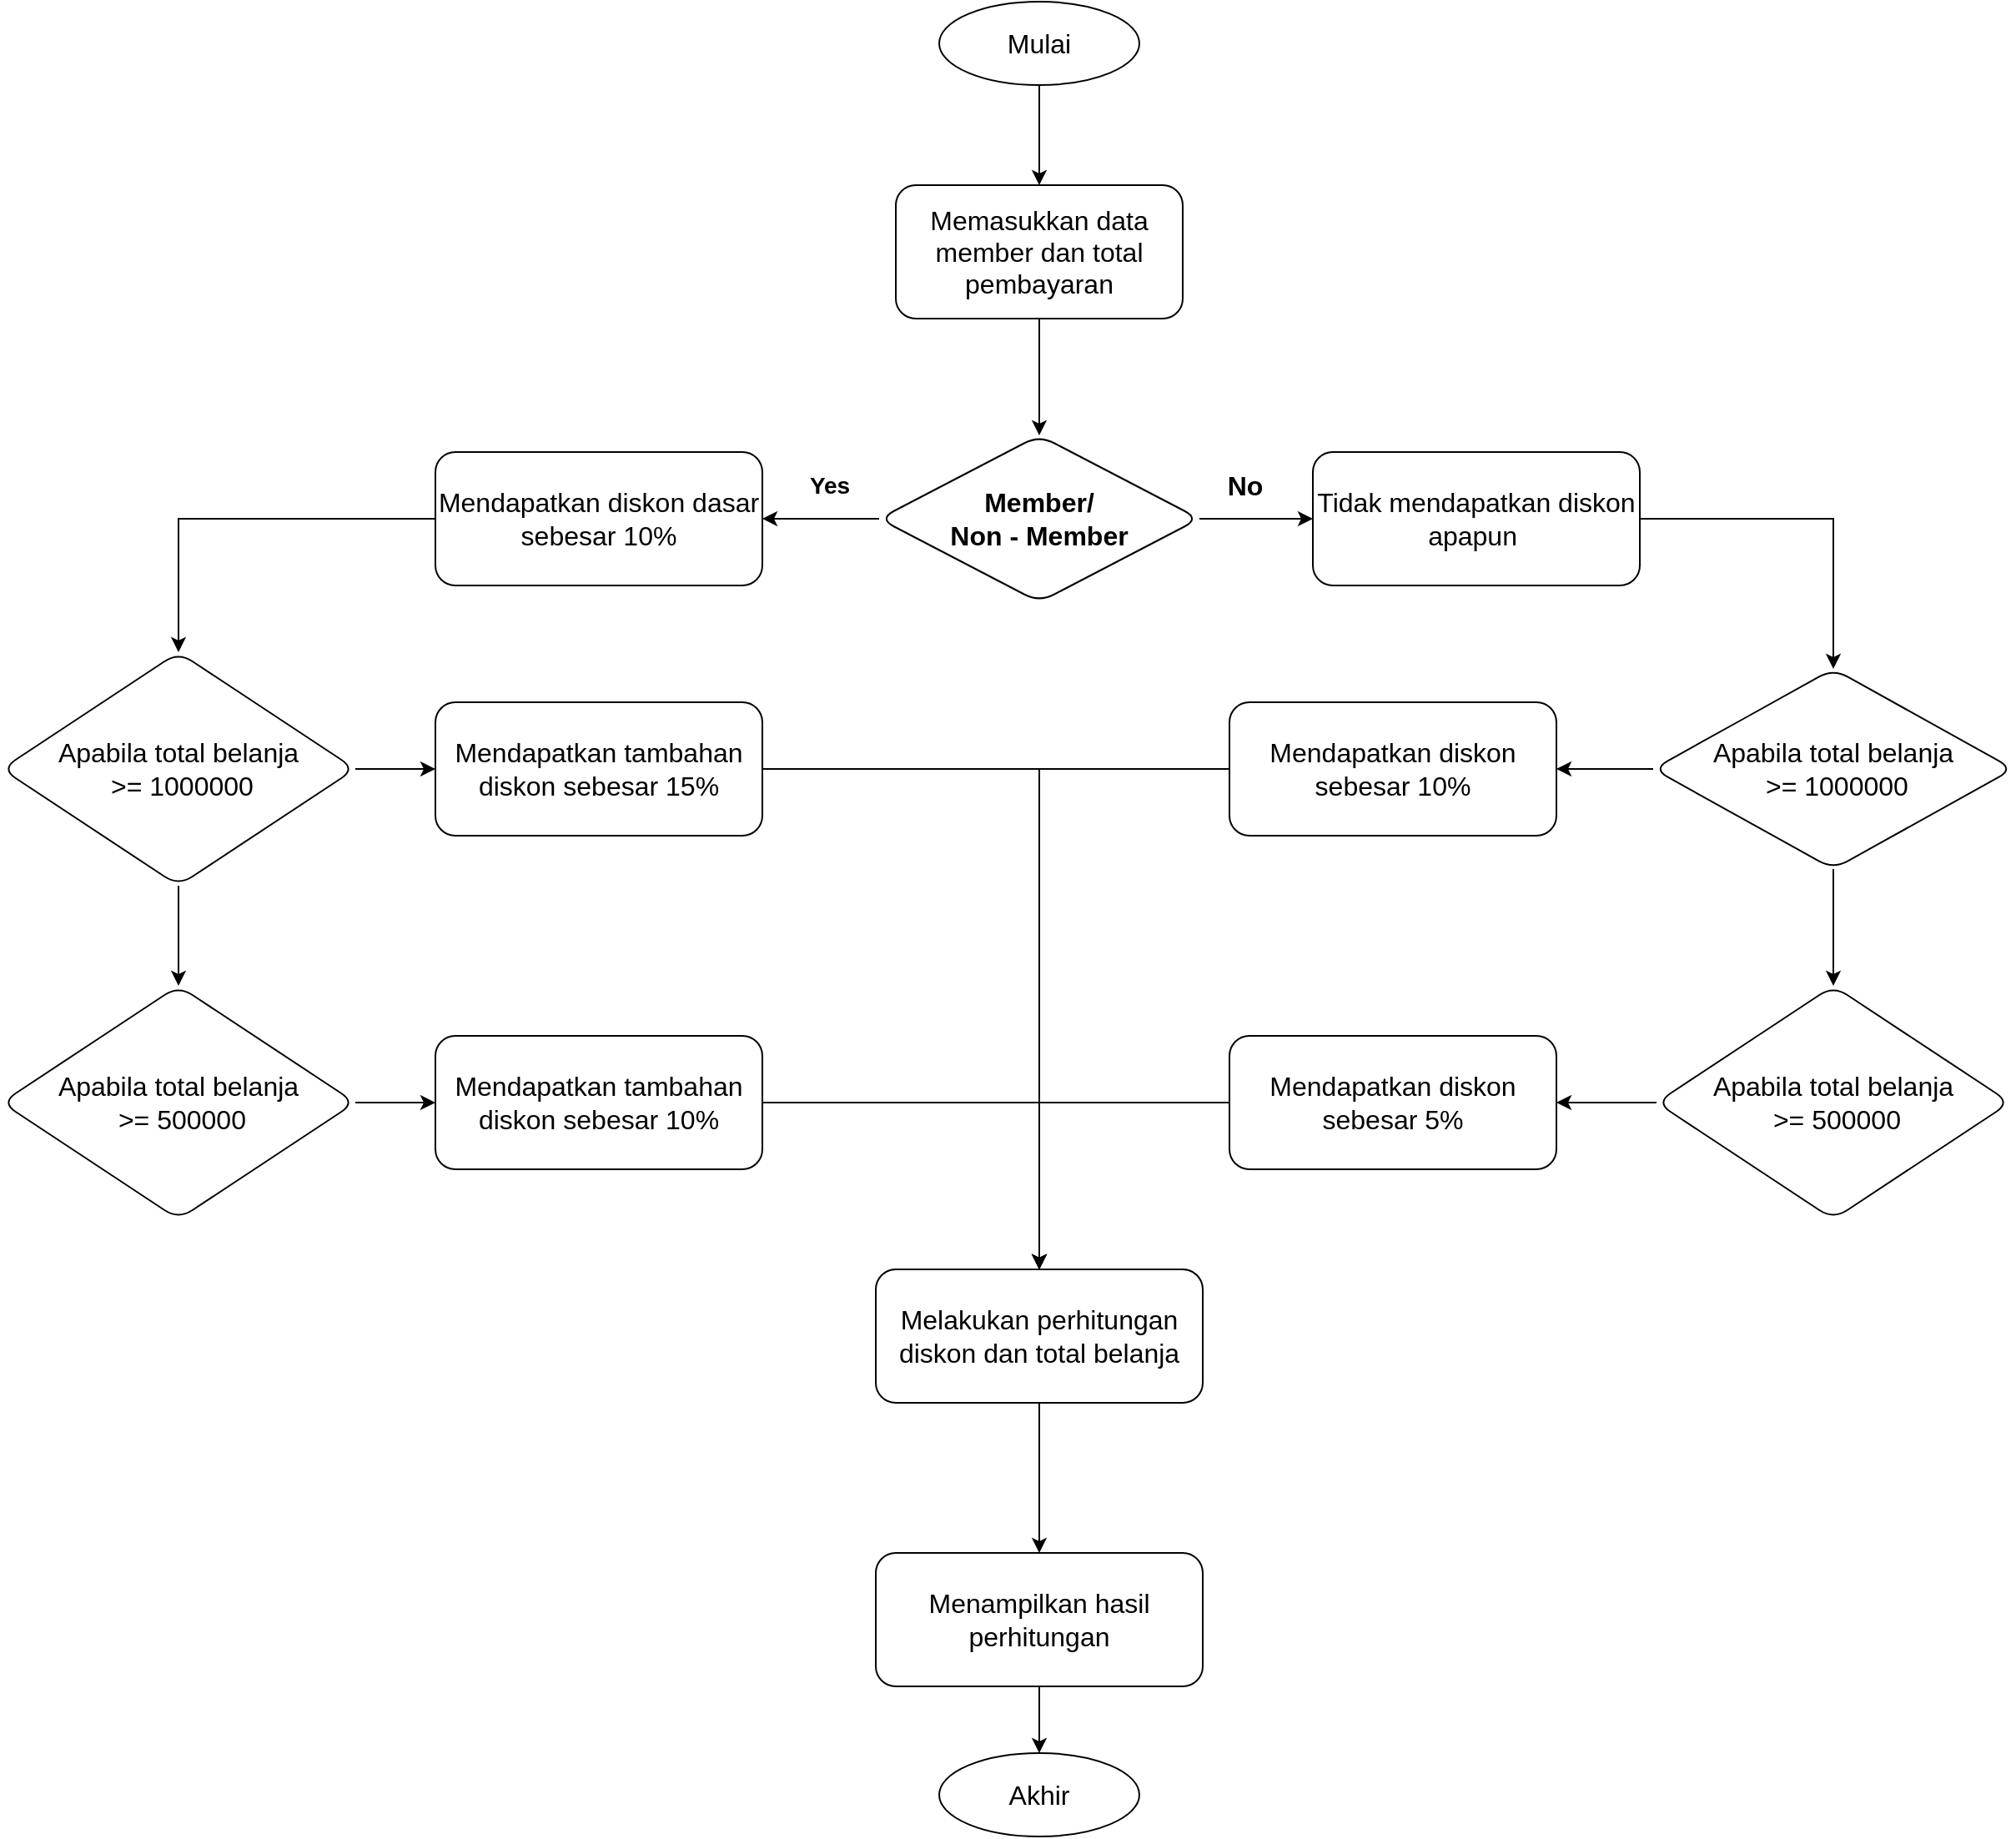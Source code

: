 <mxfile version="24.7.17">
  <diagram name="Page-1" id="t1b6WkI9nXQC_gaLFyF4">
    <mxGraphModel dx="1730" dy="468" grid="1" gridSize="10" guides="1" tooltips="1" connect="1" arrows="1" fold="1" page="1" pageScale="1" pageWidth="850" pageHeight="1100" math="0" shadow="0">
      <root>
        <mxCell id="0" />
        <mxCell id="1" parent="0" />
        <mxCell id="1jhcOZ9pX4drT5qEdhZK-1" value="" style="edgeStyle=orthogonalEdgeStyle;rounded=0;orthogonalLoop=1;jettySize=auto;html=1;" edge="1" parent="1" source="1jhcOZ9pX4drT5qEdhZK-2" target="1jhcOZ9pX4drT5qEdhZK-4">
          <mxGeometry relative="1" as="geometry" />
        </mxCell>
        <mxCell id="1jhcOZ9pX4drT5qEdhZK-2" value="Mulai" style="ellipse;whiteSpace=wrap;html=1;fontSize=16;" vertex="1" parent="1">
          <mxGeometry x="76" y="60" width="120" height="50" as="geometry" />
        </mxCell>
        <mxCell id="1jhcOZ9pX4drT5qEdhZK-3" value="" style="edgeStyle=orthogonalEdgeStyle;rounded=0;orthogonalLoop=1;jettySize=auto;html=1;" edge="1" parent="1" source="1jhcOZ9pX4drT5qEdhZK-4" target="1jhcOZ9pX4drT5qEdhZK-9">
          <mxGeometry relative="1" as="geometry" />
        </mxCell>
        <mxCell id="1jhcOZ9pX4drT5qEdhZK-4" value="Memasukkan data member dan total pembayaran" style="rounded=1;whiteSpace=wrap;html=1;fontSize=16;" vertex="1" parent="1">
          <mxGeometry x="50" y="170" width="172" height="80" as="geometry" />
        </mxCell>
        <mxCell id="1jhcOZ9pX4drT5qEdhZK-5" value="" style="edgeStyle=orthogonalEdgeStyle;rounded=0;orthogonalLoop=1;jettySize=auto;html=1;exitX=1;exitY=0.5;exitDx=0;exitDy=0;entryX=0;entryY=0.5;entryDx=0;entryDy=0;" edge="1" parent="1" source="1jhcOZ9pX4drT5qEdhZK-9" target="1jhcOZ9pX4drT5qEdhZK-20">
          <mxGeometry relative="1" as="geometry">
            <mxPoint x="320" y="370" as="targetPoint" />
          </mxGeometry>
        </mxCell>
        <mxCell id="1jhcOZ9pX4drT5qEdhZK-6" value="No" style="edgeLabel;html=1;align=center;verticalAlign=middle;resizable=0;points=[];fontSize=16;fontStyle=1" vertex="1" connectable="0" parent="1jhcOZ9pX4drT5qEdhZK-5">
          <mxGeometry x="-0.216" y="-3" relative="1" as="geometry">
            <mxPoint y="-23" as="offset" />
          </mxGeometry>
        </mxCell>
        <mxCell id="1jhcOZ9pX4drT5qEdhZK-7" value="" style="edgeStyle=orthogonalEdgeStyle;rounded=0;orthogonalLoop=1;jettySize=auto;html=1;entryX=1;entryY=0.5;entryDx=0;entryDy=0;" edge="1" parent="1" source="1jhcOZ9pX4drT5qEdhZK-9" target="1jhcOZ9pX4drT5qEdhZK-22">
          <mxGeometry relative="1" as="geometry">
            <mxPoint x="136" y="480" as="targetPoint" />
          </mxGeometry>
        </mxCell>
        <mxCell id="1jhcOZ9pX4drT5qEdhZK-8" value="Yes" style="edgeLabel;html=1;align=center;verticalAlign=middle;resizable=0;points=[];fontSize=14;fontStyle=1" vertex="1" connectable="0" parent="1jhcOZ9pX4drT5qEdhZK-7">
          <mxGeometry x="-0.178" y="-4" relative="1" as="geometry">
            <mxPoint x="-1" y="-16" as="offset" />
          </mxGeometry>
        </mxCell>
        <mxCell id="1jhcOZ9pX4drT5qEdhZK-9" value="&lt;b&gt;Member/&lt;/b&gt;&lt;div&gt;&lt;b&gt;Non - Member&lt;/b&gt;&lt;/div&gt;" style="rhombus;whiteSpace=wrap;html=1;fontSize=16;rounded=1;align=center;" vertex="1" parent="1">
          <mxGeometry x="40" y="320" width="192" height="100" as="geometry" />
        </mxCell>
        <mxCell id="1jhcOZ9pX4drT5qEdhZK-10" value="" style="edgeStyle=orthogonalEdgeStyle;rounded=0;orthogonalLoop=1;jettySize=auto;html=1;" edge="1" parent="1" source="1jhcOZ9pX4drT5qEdhZK-12" target="1jhcOZ9pX4drT5qEdhZK-14">
          <mxGeometry relative="1" as="geometry" />
        </mxCell>
        <mxCell id="1jhcOZ9pX4drT5qEdhZK-11" value="" style="edgeStyle=orthogonalEdgeStyle;rounded=0;orthogonalLoop=1;jettySize=auto;html=1;" edge="1" parent="1" source="1jhcOZ9pX4drT5qEdhZK-12" target="1jhcOZ9pX4drT5qEdhZK-16">
          <mxGeometry relative="1" as="geometry" />
        </mxCell>
        <mxCell id="1jhcOZ9pX4drT5qEdhZK-12" value="Apabila total belanja&lt;div&gt;&amp;nbsp;&amp;gt;=&lt;span style=&quot;background-color: initial;&quot;&gt;&amp;nbsp;1000000&lt;/span&gt;&lt;/div&gt;" style="rhombus;whiteSpace=wrap;html=1;fontSize=16;rounded=1;" vertex="1" parent="1">
          <mxGeometry x="-486" y="450.0" width="212" height="140" as="geometry" />
        </mxCell>
        <mxCell id="1jhcOZ9pX4drT5qEdhZK-13" value="" style="edgeStyle=orthogonalEdgeStyle;rounded=0;orthogonalLoop=1;jettySize=auto;html=1;" edge="1" parent="1" source="1jhcOZ9pX4drT5qEdhZK-14" target="1jhcOZ9pX4drT5qEdhZK-18">
          <mxGeometry relative="1" as="geometry" />
        </mxCell>
        <mxCell id="1jhcOZ9pX4drT5qEdhZK-14" value="Apabila total belanja&lt;div&gt;&amp;nbsp;&amp;gt;=&lt;span style=&quot;background-color: initial;&quot;&gt;&amp;nbsp;500000&lt;/span&gt;&lt;/div&gt;" style="rhombus;whiteSpace=wrap;html=1;fontSize=16;rounded=1;" vertex="1" parent="1">
          <mxGeometry x="-486" y="650" width="212" height="140" as="geometry" />
        </mxCell>
        <mxCell id="1jhcOZ9pX4drT5qEdhZK-15" style="edgeStyle=orthogonalEdgeStyle;rounded=0;orthogonalLoop=1;jettySize=auto;html=1;" edge="1" parent="1" source="1jhcOZ9pX4drT5qEdhZK-16" target="1jhcOZ9pX4drT5qEdhZK-29">
          <mxGeometry relative="1" as="geometry" />
        </mxCell>
        <mxCell id="1jhcOZ9pX4drT5qEdhZK-16" value="Mendapatkan tambahan diskon sebesar 15%" style="whiteSpace=wrap;html=1;fontSize=16;rounded=1;" vertex="1" parent="1">
          <mxGeometry x="-226" y="480.0" width="196" height="80" as="geometry" />
        </mxCell>
        <mxCell id="1jhcOZ9pX4drT5qEdhZK-17" style="edgeStyle=orthogonalEdgeStyle;rounded=0;orthogonalLoop=1;jettySize=auto;html=1;entryX=0.5;entryY=0;entryDx=0;entryDy=0;" edge="1" parent="1" source="1jhcOZ9pX4drT5qEdhZK-18" target="1jhcOZ9pX4drT5qEdhZK-29">
          <mxGeometry relative="1" as="geometry" />
        </mxCell>
        <mxCell id="1jhcOZ9pX4drT5qEdhZK-18" value="Mendapatkan tambahan diskon sebesar 10%" style="whiteSpace=wrap;html=1;fontSize=16;rounded=1;" vertex="1" parent="1">
          <mxGeometry x="-226" y="680" width="196" height="80" as="geometry" />
        </mxCell>
        <mxCell id="1jhcOZ9pX4drT5qEdhZK-19" value="" style="edgeStyle=orthogonalEdgeStyle;rounded=0;orthogonalLoop=1;jettySize=auto;html=1;exitX=1;exitY=0.5;exitDx=0;exitDy=0;" edge="1" parent="1" source="1jhcOZ9pX4drT5qEdhZK-20" target="1jhcOZ9pX4drT5qEdhZK-25">
          <mxGeometry relative="1" as="geometry">
            <mxPoint x="586" y="410" as="sourcePoint" />
          </mxGeometry>
        </mxCell>
        <mxCell id="1jhcOZ9pX4drT5qEdhZK-20" value="Tidak mendapatkan diskon apapun&amp;nbsp;" style="whiteSpace=wrap;html=1;fontSize=16;rounded=1;" vertex="1" parent="1">
          <mxGeometry x="300" y="330" width="196" height="80" as="geometry" />
        </mxCell>
        <mxCell id="1jhcOZ9pX4drT5qEdhZK-21" value="" style="edgeStyle=orthogonalEdgeStyle;rounded=0;orthogonalLoop=1;jettySize=auto;html=1;" edge="1" parent="1" source="1jhcOZ9pX4drT5qEdhZK-22" target="1jhcOZ9pX4drT5qEdhZK-12">
          <mxGeometry relative="1" as="geometry" />
        </mxCell>
        <mxCell id="1jhcOZ9pX4drT5qEdhZK-22" value="Mendapatkan diskon dasar sebesar 10%" style="whiteSpace=wrap;html=1;fontSize=16;rounded=1;" vertex="1" parent="1">
          <mxGeometry x="-226" y="330.0" width="196" height="80" as="geometry" />
        </mxCell>
        <mxCell id="1jhcOZ9pX4drT5qEdhZK-23" value="" style="edgeStyle=orthogonalEdgeStyle;rounded=0;orthogonalLoop=1;jettySize=auto;html=1;" edge="1" parent="1" source="1jhcOZ9pX4drT5qEdhZK-25" target="1jhcOZ9pX4drT5qEdhZK-27">
          <mxGeometry relative="1" as="geometry" />
        </mxCell>
        <mxCell id="1jhcOZ9pX4drT5qEdhZK-24" value="" style="edgeStyle=orthogonalEdgeStyle;rounded=0;orthogonalLoop=1;jettySize=auto;html=1;" edge="1" parent="1" source="1jhcOZ9pX4drT5qEdhZK-25" target="1jhcOZ9pX4drT5qEdhZK-34">
          <mxGeometry relative="1" as="geometry" />
        </mxCell>
        <mxCell id="1jhcOZ9pX4drT5qEdhZK-25" value="Apabila total belanja&lt;div&gt;&amp;nbsp;&amp;gt;=&lt;span style=&quot;background-color: initial;&quot;&gt;&amp;nbsp;1000000&lt;/span&gt;&lt;/div&gt;" style="rhombus;whiteSpace=wrap;html=1;fontSize=16;rounded=1;" vertex="1" parent="1">
          <mxGeometry x="504" y="460" width="216" height="120" as="geometry" />
        </mxCell>
        <mxCell id="1jhcOZ9pX4drT5qEdhZK-26" value="" style="edgeStyle=orthogonalEdgeStyle;rounded=0;orthogonalLoop=1;jettySize=auto;html=1;" edge="1" parent="1" source="1jhcOZ9pX4drT5qEdhZK-27" target="1jhcOZ9pX4drT5qEdhZK-36">
          <mxGeometry relative="1" as="geometry" />
        </mxCell>
        <mxCell id="1jhcOZ9pX4drT5qEdhZK-27" value="Apabila total belanja&lt;div&gt;&amp;nbsp;&amp;gt;=&lt;span style=&quot;background-color: initial;&quot;&gt;&amp;nbsp;500000&lt;/span&gt;&lt;/div&gt;" style="rhombus;whiteSpace=wrap;html=1;fontSize=16;rounded=1;" vertex="1" parent="1">
          <mxGeometry x="506" y="650" width="212" height="140" as="geometry" />
        </mxCell>
        <mxCell id="1jhcOZ9pX4drT5qEdhZK-28" value="" style="edgeStyle=orthogonalEdgeStyle;rounded=0;orthogonalLoop=1;jettySize=auto;html=1;entryX=0.5;entryY=0;entryDx=0;entryDy=0;" edge="1" parent="1" source="1jhcOZ9pX4drT5qEdhZK-29" target="1jhcOZ9pX4drT5qEdhZK-31">
          <mxGeometry relative="1" as="geometry">
            <mxPoint x="136" y="990" as="targetPoint" />
          </mxGeometry>
        </mxCell>
        <mxCell id="1jhcOZ9pX4drT5qEdhZK-29" value="Melakukan perhitungan diskon dan total belanja" style="whiteSpace=wrap;html=1;fontSize=16;rounded=1;" vertex="1" parent="1">
          <mxGeometry x="38" y="820" width="196" height="80" as="geometry" />
        </mxCell>
        <mxCell id="1jhcOZ9pX4drT5qEdhZK-30" value="" style="edgeStyle=orthogonalEdgeStyle;rounded=0;orthogonalLoop=1;jettySize=auto;html=1;" edge="1" parent="1" source="1jhcOZ9pX4drT5qEdhZK-31" target="1jhcOZ9pX4drT5qEdhZK-32">
          <mxGeometry relative="1" as="geometry" />
        </mxCell>
        <mxCell id="1jhcOZ9pX4drT5qEdhZK-31" value="Menampilkan hasil perhitungan" style="whiteSpace=wrap;html=1;fontSize=16;rounded=1;" vertex="1" parent="1">
          <mxGeometry x="38" y="990" width="196" height="80" as="geometry" />
        </mxCell>
        <mxCell id="1jhcOZ9pX4drT5qEdhZK-32" value="Akhir" style="ellipse;whiteSpace=wrap;html=1;fontSize=16;" vertex="1" parent="1">
          <mxGeometry x="76" y="1110" width="120" height="50" as="geometry" />
        </mxCell>
        <mxCell id="1jhcOZ9pX4drT5qEdhZK-33" style="edgeStyle=orthogonalEdgeStyle;rounded=0;orthogonalLoop=1;jettySize=auto;html=1;" edge="1" parent="1" source="1jhcOZ9pX4drT5qEdhZK-34" target="1jhcOZ9pX4drT5qEdhZK-29">
          <mxGeometry relative="1" as="geometry" />
        </mxCell>
        <mxCell id="1jhcOZ9pX4drT5qEdhZK-34" value="Mendapatkan diskon sebesar 10&lt;span style=&quot;background-color: initial;&quot;&gt;%&lt;/span&gt;" style="whiteSpace=wrap;html=1;fontSize=16;rounded=1;" vertex="1" parent="1">
          <mxGeometry x="250" y="480.0" width="196" height="80" as="geometry" />
        </mxCell>
        <mxCell id="1jhcOZ9pX4drT5qEdhZK-35" style="edgeStyle=orthogonalEdgeStyle;rounded=0;orthogonalLoop=1;jettySize=auto;html=1;entryX=0.5;entryY=0;entryDx=0;entryDy=0;" edge="1" parent="1" source="1jhcOZ9pX4drT5qEdhZK-36" target="1jhcOZ9pX4drT5qEdhZK-29">
          <mxGeometry relative="1" as="geometry" />
        </mxCell>
        <mxCell id="1jhcOZ9pX4drT5qEdhZK-36" value="Mendapatkan diskon sebesar 5%" style="whiteSpace=wrap;html=1;fontSize=16;rounded=1;" vertex="1" parent="1">
          <mxGeometry x="250" y="680" width="196" height="80" as="geometry" />
        </mxCell>
      </root>
    </mxGraphModel>
  </diagram>
</mxfile>
